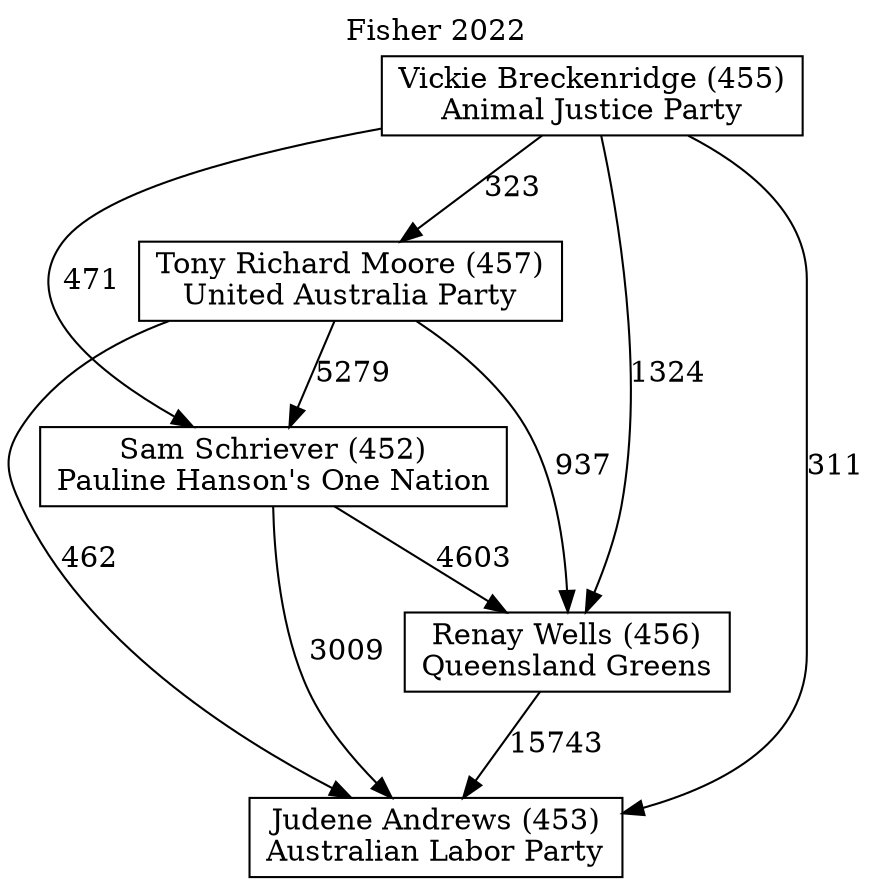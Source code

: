 // House preference flow
digraph "Judene Andrews (453)_Fisher_2022" {
	graph [label="Fisher 2022" labelloc=t mclimit=10]
	node [shape=box]
	"Judene Andrews (453)" [label="Judene Andrews (453)
Australian Labor Party"]
	"Renay Wells (456)" [label="Renay Wells (456)
Queensland Greens"]
	"Sam Schriever (452)" [label="Sam Schriever (452)
Pauline Hanson's One Nation"]
	"Tony Richard Moore (457)" [label="Tony Richard Moore (457)
United Australia Party"]
	"Vickie Breckenridge (455)" [label="Vickie Breckenridge (455)
Animal Justice Party"]
	"Renay Wells (456)" -> "Judene Andrews (453)" [label=15743]
	"Sam Schriever (452)" -> "Judene Andrews (453)" [label=3009]
	"Sam Schriever (452)" -> "Renay Wells (456)" [label=4603]
	"Tony Richard Moore (457)" -> "Judene Andrews (453)" [label=462]
	"Tony Richard Moore (457)" -> "Renay Wells (456)" [label=937]
	"Tony Richard Moore (457)" -> "Sam Schriever (452)" [label=5279]
	"Vickie Breckenridge (455)" -> "Judene Andrews (453)" [label=311]
	"Vickie Breckenridge (455)" -> "Renay Wells (456)" [label=1324]
	"Vickie Breckenridge (455)" -> "Sam Schriever (452)" [label=471]
	"Vickie Breckenridge (455)" -> "Tony Richard Moore (457)" [label=323]
}
